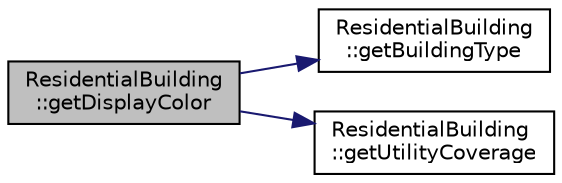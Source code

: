 digraph "ResidentialBuilding::getDisplayColor"
{
 // LATEX_PDF_SIZE
  edge [fontname="Helvetica",fontsize="10",labelfontname="Helvetica",labelfontsize="10"];
  node [fontname="Helvetica",fontsize="10",shape=record];
  rankdir="LR";
  Node1 [label="ResidentialBuilding\l::getDisplayColor",height=0.2,width=0.4,color="black", fillcolor="grey75", style="filled", fontcolor="black",tooltip="Gets the display color based on utility coverage."];
  Node1 -> Node2 [color="midnightblue",fontsize="10",style="solid",fontname="Helvetica"];
  Node2 [label="ResidentialBuilding\l::getBuildingType",height=0.2,width=0.4,color="black", fillcolor="white", style="filled",URL="$classResidentialBuilding.html#afd1404c6d59a48932e8190b8dfad83cb",tooltip="Gets the building type."];
  Node1 -> Node3 [color="midnightblue",fontsize="10",style="solid",fontname="Helvetica"];
  Node3 [label="ResidentialBuilding\l::getUtilityCoverage",height=0.2,width=0.4,color="black", fillcolor="white", style="filled",URL="$classResidentialBuilding.html#a248f6c5f3f6bd5deb419960c55806c69",tooltip="Calculates the utility coverage for this building."];
}

